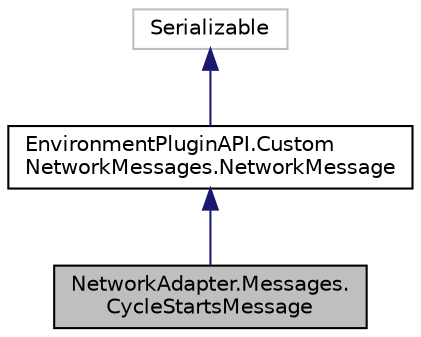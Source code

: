 digraph "NetworkAdapter.Messages.CycleStartsMessage"
{
  edge [fontname="Helvetica",fontsize="10",labelfontname="Helvetica",labelfontsize="10"];
  node [fontname="Helvetica",fontsize="10",shape=record];
  Node1 [label="NetworkAdapter.Messages.\lCycleStartsMessage",height=0.2,width=0.4,color="black", fillcolor="grey75", style="filled" fontcolor="black"];
  Node2 -> Node1 [dir="back",color="midnightblue",fontsize="10",style="solid",fontname="Helvetica"];
  Node2 [label="EnvironmentPluginAPI.Custom\lNetworkMessages.NetworkMessage",height=0.2,width=0.4,color="black", fillcolor="white", style="filled",URL="$class_environment_plugin_a_p_i_1_1_custom_network_messages_1_1_network_message.html"];
  Node3 -> Node2 [dir="back",color="midnightblue",fontsize="10",style="solid",fontname="Helvetica"];
  Node3 [label="Serializable",height=0.2,width=0.4,color="grey75", fillcolor="white", style="filled"];
}
